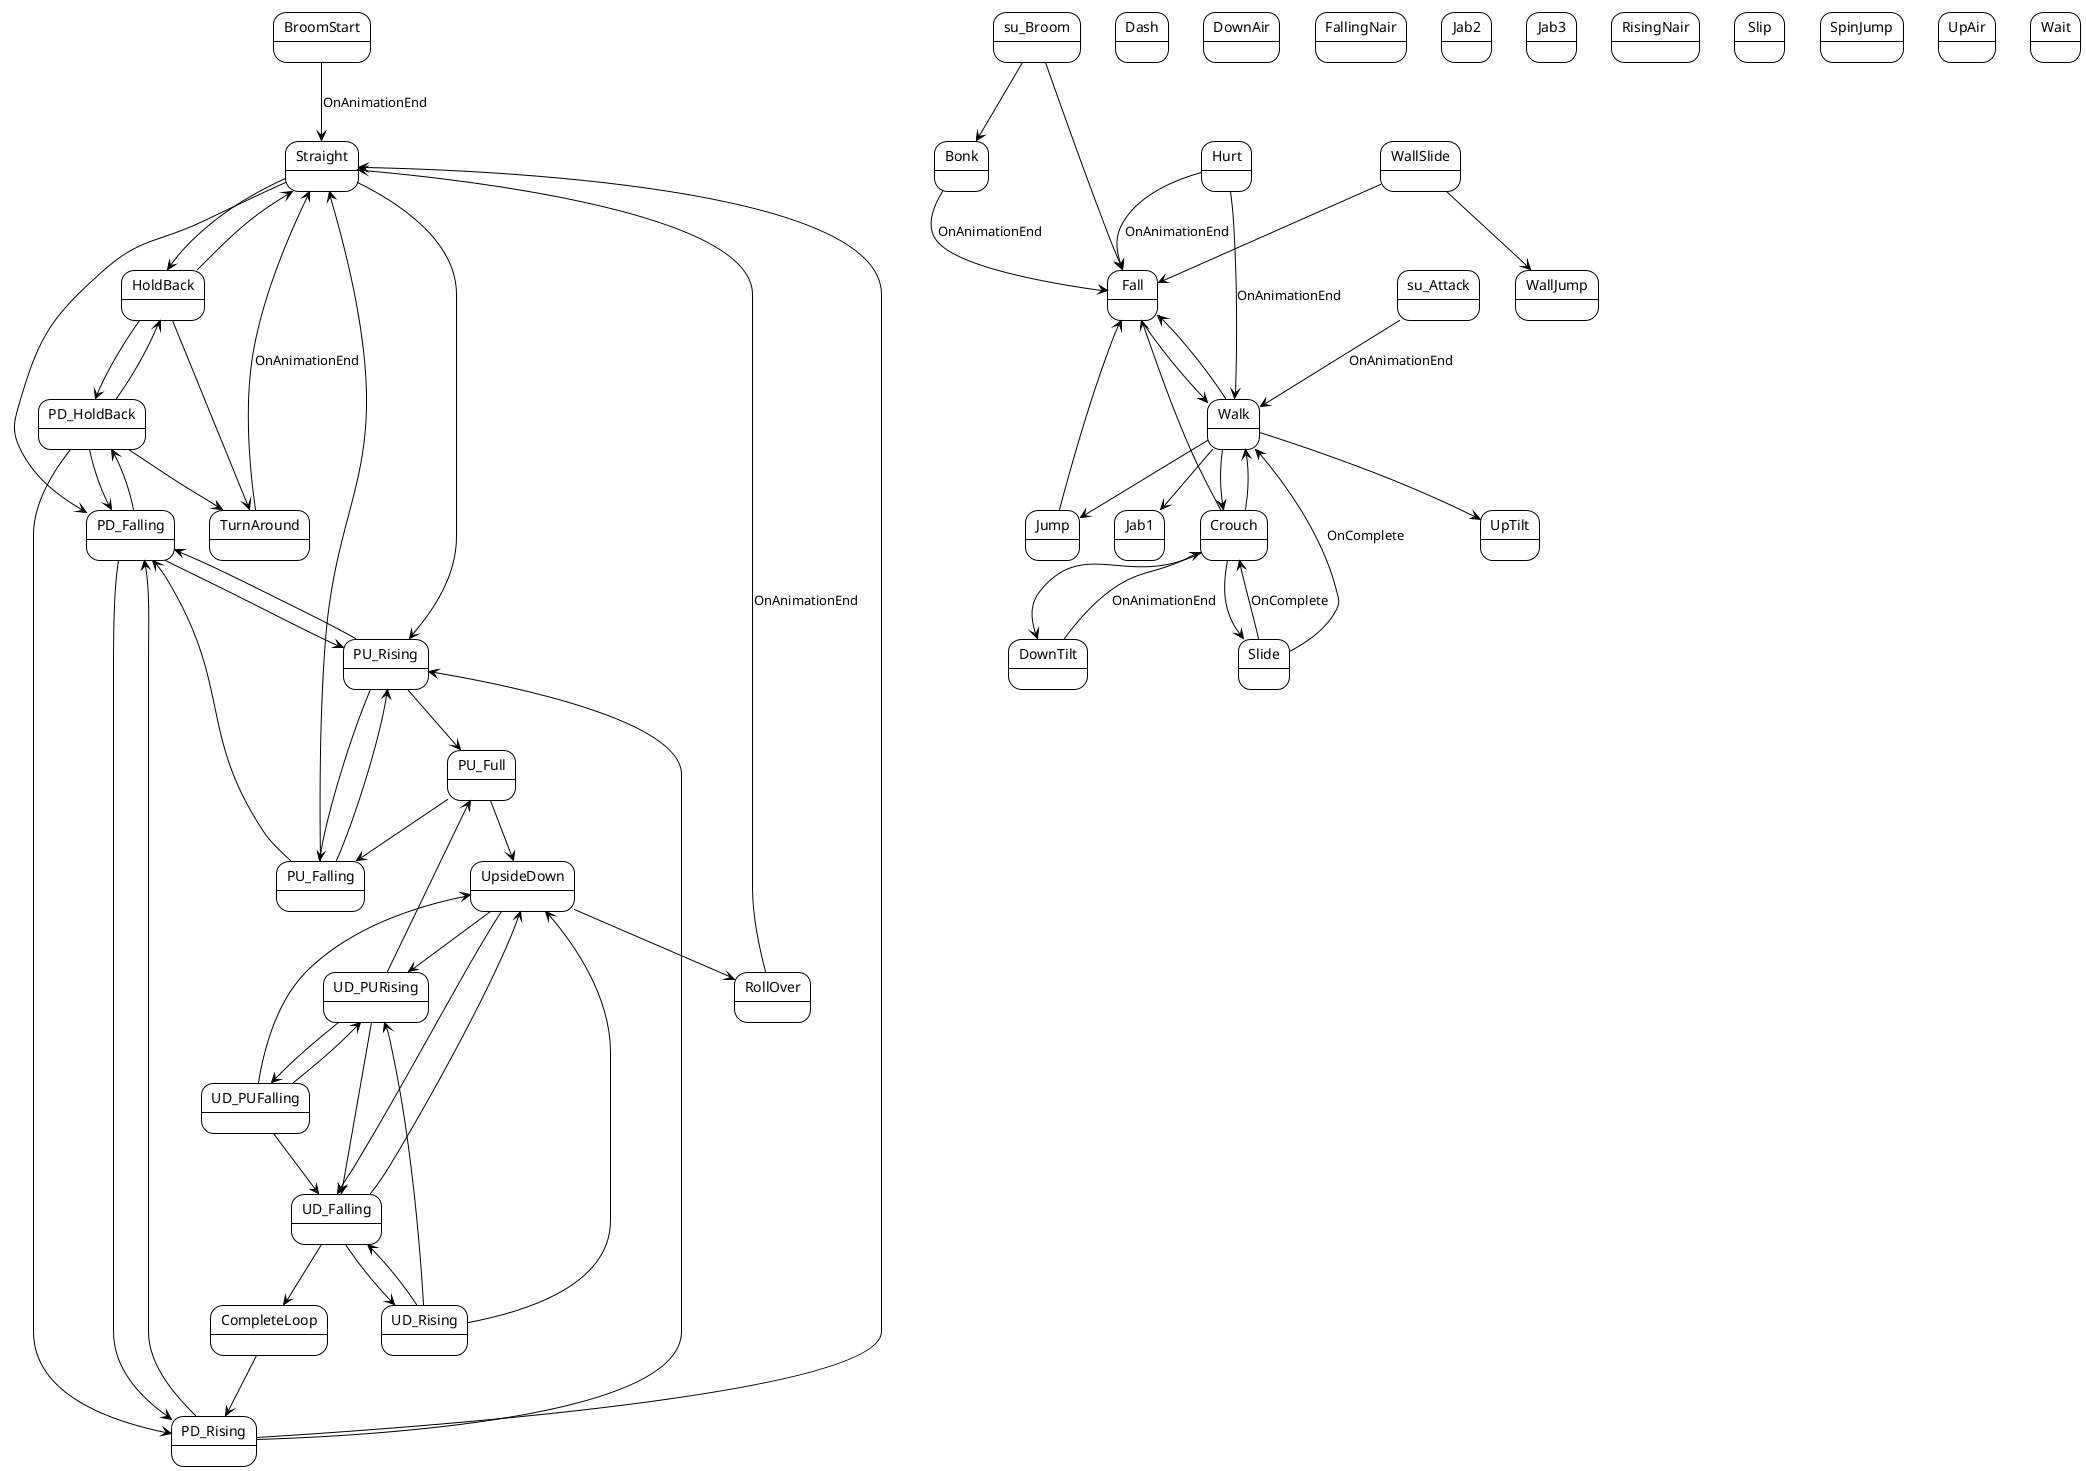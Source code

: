 @startuml
!theme plain

state Straight
state HoldBack
state PU_Rising
state PD_Falling
state PU_Falling
state PD_Rising
state PU_Full
state UpsideDown
state UD_PURising
state UD_PUFalling
state UD_Falling
state UD_Rising
state CompleteLoop
state RollOver
state PD_HoldBack
state TurnAround
state Bonk
state su_Broom
state su_Attack
state BroomStart
state Crouch
state Dash
state DownAir
state DownTilt
state Fall
state FallingNair
state Hurt
state Jab1
state Jab2
state Jab3
state Jump
state RisingNair
state Slide
state Slip
state SpinJump
state UpAir
state UpTilt
state Wait
state Walk
state WallJump
state WallSlide

' Straight transitions
Straight --> HoldBack
Straight --> PU_Rising
Straight --> PD_Falling

' PU_Rising transitions
PU_Rising --> PU_Full
PU_Rising --> PU_Falling
PU_Rising --> PD_Falling

' PU_Falling transitions
PU_Falling --> PU_Rising
PU_Falling --> Straight
PU_Falling --> PD_Falling

' PD_Falling transitions
PD_Falling --> PD_HoldBack
PD_Falling --> PD_Rising
PD_Falling --> PU_Rising

' PD_Rising transitions
PD_Rising --> PD_Falling
PD_Rising --> Straight
PD_Rising --> PU_Rising

' PU_Full transitions
PU_Full --> UpsideDown
PU_Full --> PU_Falling

' UpsideDown transitions
UpsideDown --> RollOver
UpsideDown --> UD_PURising
UpsideDown --> UD_Falling

' UD_PURising transitions
UD_PURising --> UD_Falling
UD_PURising --> UD_PUFalling
UD_PURising --> PU_Full

' UD_PUFalling transitions
UD_PUFalling --> UD_Falling
UD_PUFalling --> UpsideDown
UD_PUFalling --> UD_PURising

' UD_Falling transitions
UD_Falling --> UD_Rising
UD_Falling --> UpsideDown
UD_Falling --> CompleteLoop

' UD_Rising transitions
UD_Rising --> UpsideDown
UD_Rising --> UD_PURising
UD_Rising --> UD_Falling

' CompleteLoop transitions
CompleteLoop --> PD_Rising

' RollOver transitions (OnAnimationEnd)
RollOver --> Straight : OnAnimationEnd

' HoldBack transitions
HoldBack --> TurnAround
HoldBack --> PD_HoldBack
HoldBack --> Straight

' PD_HoldBack transitions
PD_HoldBack --> HoldBack
PD_HoldBack --> TurnAround
PD_HoldBack --> PD_Falling
PD_HoldBack --> PD_Rising

' TurnAround transitions (OnAnimationEnd)
TurnAround --> Straight : OnAnimationEnd

' Bonk transitions (OnAnimationEnd)
Bonk --> Fall : OnAnimationEnd

' su_Broom transitions
su_Broom --> Bonk
su_Broom --> Fall

' su_Attack transitions (OnAnimationEnd)
su_Attack --> Walk : OnAnimationEnd

' BroomStart transitions (OnAnimationEnd)
BroomStart --> Straight : OnAnimationEnd

' Crouch transitions
Crouch --> Fall
Crouch --> Walk
Crouch --> Slide
Crouch --> DownTilt

' DownTilt transitions (OnAnimationEnd)
DownTilt --> Crouch : OnAnimationEnd

' Fall transitions
Fall --> Walk

' Hurt transitions (OnAnimationEnd)
Hurt --> Fall : OnAnimationEnd
Hurt --> Walk : OnAnimationEnd

' Jump transitions
Jump --> Fall

' Slide transitions (OnComplete)
Slide --> Crouch : OnComplete
Slide --> Walk : OnComplete

' Walk transitions
Walk --> Jump
Walk --> Fall
Walk --> Crouch
Walk --> Jab1
Walk --> UpTilt

' WallSlide transitions
WallSlide --> Fall
WallSlide --> WallJump

@enduml